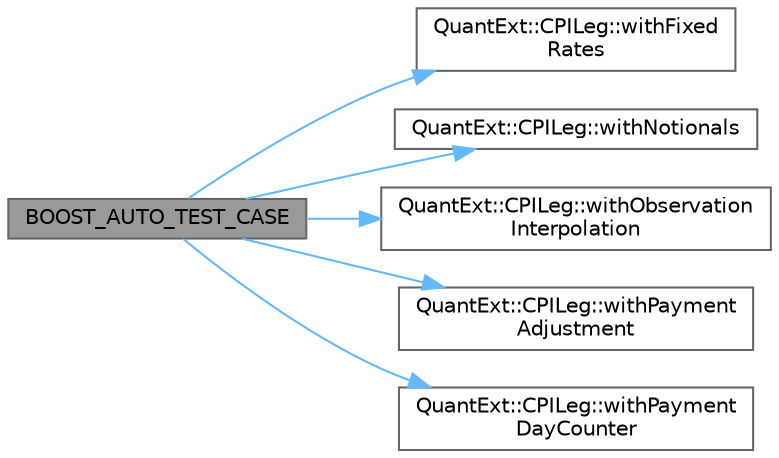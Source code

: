 digraph "BOOST_AUTO_TEST_CASE"
{
 // INTERACTIVE_SVG=YES
 // LATEX_PDF_SIZE
  bgcolor="transparent";
  edge [fontname=Helvetica,fontsize=10,labelfontname=Helvetica,labelfontsize=10];
  node [fontname=Helvetica,fontsize=10,shape=box,height=0.2,width=0.4];
  rankdir="LR";
  Node1 [label="BOOST_AUTO_TEST_CASE",height=0.2,width=0.4,color="gray40", fillcolor="grey60", style="filled", fontcolor="black",tooltip=" "];
  Node1 -> Node2 [color="steelblue1",style="solid"];
  Node2 [label="QuantExt::CPILeg::withFixed\lRates",height=0.2,width=0.4,color="grey40", fillcolor="white", style="filled",URL="C:/dev/ORE/documentation/QuantExt/doc/quantext.tag$class_quant_ext_1_1_c_p_i_leg.html#a5cd9bfd8425f90f4fb58adb5c48545e3",tooltip=" "];
  Node1 -> Node3 [color="steelblue1",style="solid"];
  Node3 [label="QuantExt::CPILeg::withNotionals",height=0.2,width=0.4,color="grey40", fillcolor="white", style="filled",URL="C:/dev/ORE/documentation/QuantExt/doc/quantext.tag$class_quant_ext_1_1_c_p_i_leg.html#a0507c46361d7d5c8f983e47f4d36f476",tooltip=" "];
  Node1 -> Node4 [color="steelblue1",style="solid"];
  Node4 [label="QuantExt::CPILeg::withObservation\lInterpolation",height=0.2,width=0.4,color="grey40", fillcolor="white", style="filled",URL="C:/dev/ORE/documentation/QuantExt/doc/quantext.tag$class_quant_ext_1_1_c_p_i_leg.html#af76fc29933663e5e036b069d83cd7ae4",tooltip=" "];
  Node1 -> Node5 [color="steelblue1",style="solid"];
  Node5 [label="QuantExt::CPILeg::withPayment\lAdjustment",height=0.2,width=0.4,color="grey40", fillcolor="white", style="filled",URL="C:/dev/ORE/documentation/QuantExt/doc/quantext.tag$class_quant_ext_1_1_c_p_i_leg.html#a126fda36b39cf9404d7a3436fb2f22d7",tooltip=" "];
  Node1 -> Node6 [color="steelblue1",style="solid"];
  Node6 [label="QuantExt::CPILeg::withPayment\lDayCounter",height=0.2,width=0.4,color="grey40", fillcolor="white", style="filled",URL="C:/dev/ORE/documentation/QuantExt/doc/quantext.tag$class_quant_ext_1_1_c_p_i_leg.html#a8cfbd4b0aea1a6f33ec8e4c850f75ed2",tooltip=" "];
}
